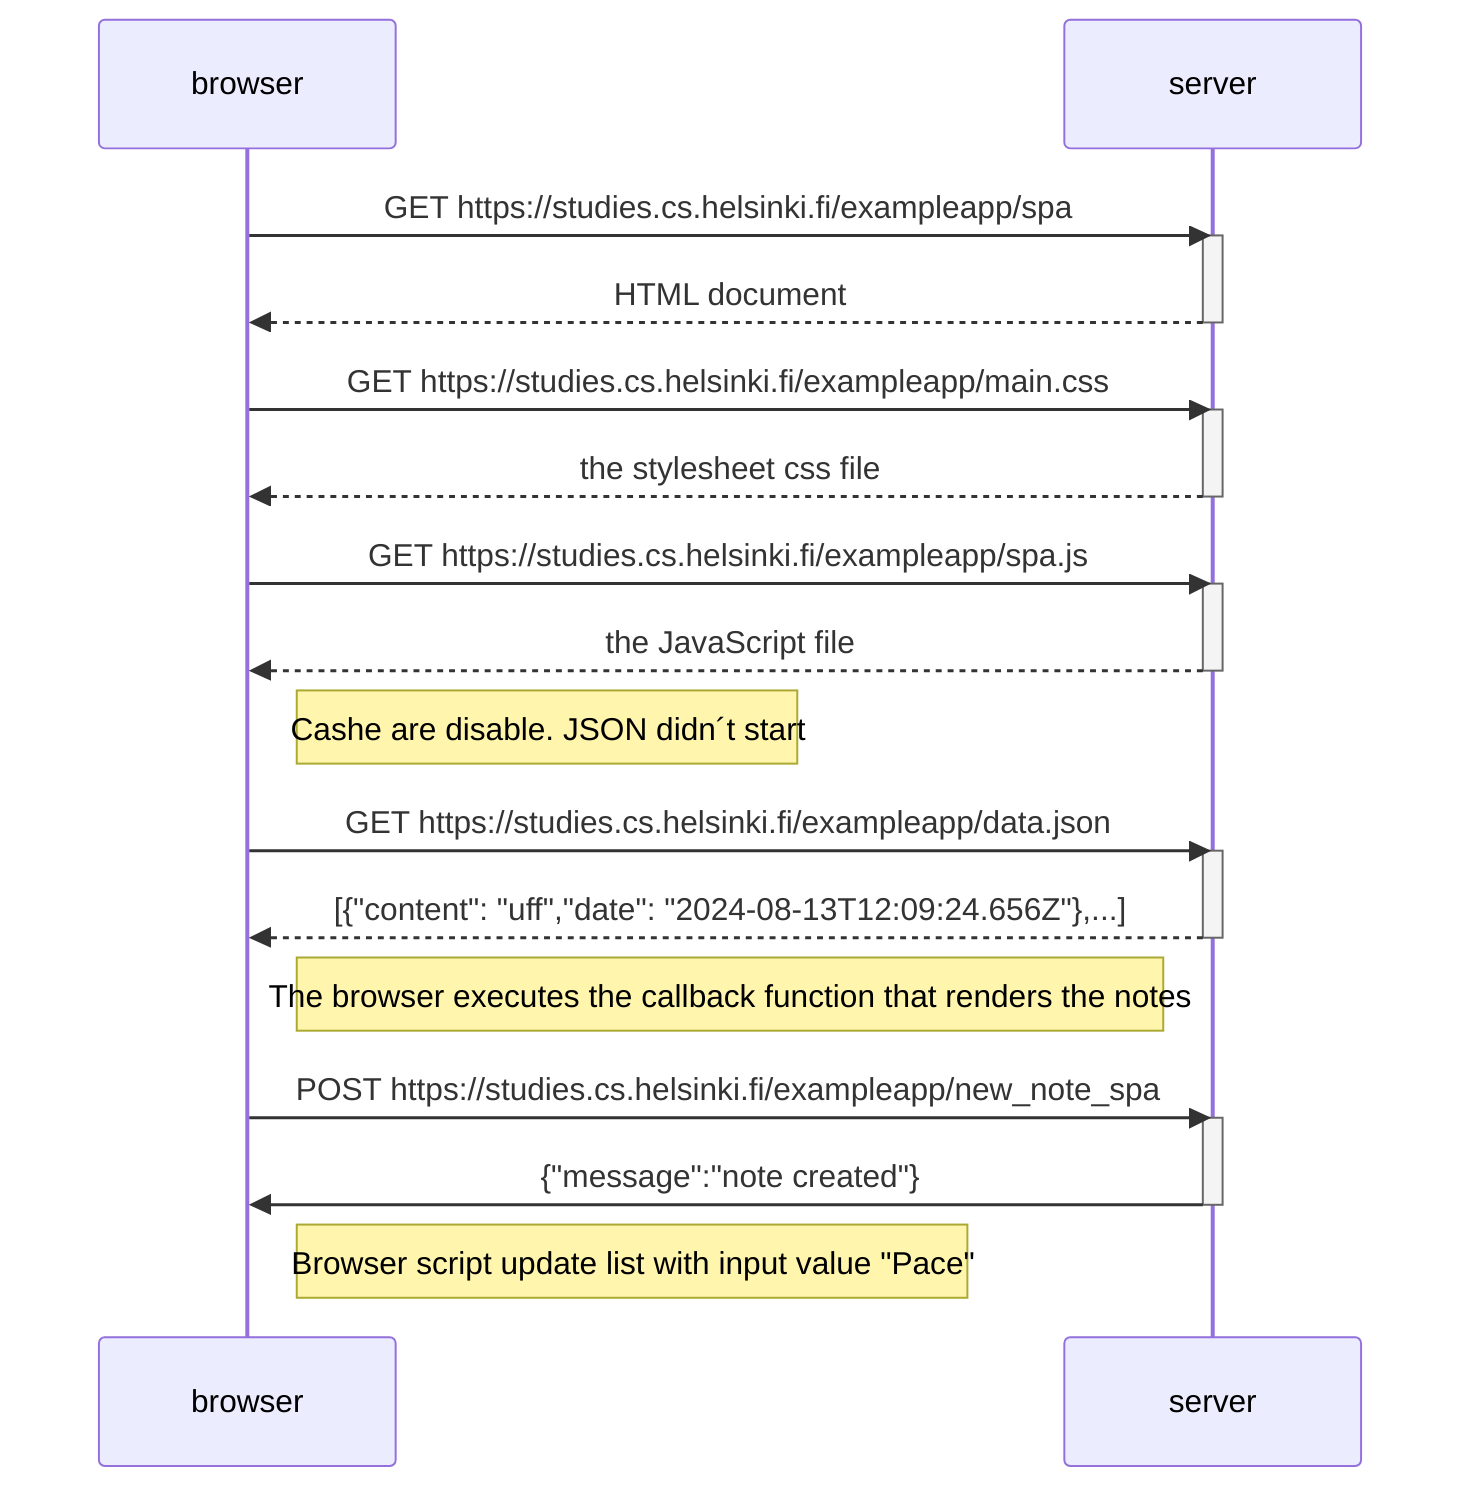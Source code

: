 sequenceDiagram

    participant browser
    participant server

    browser->>server: GET https://studies.cs.helsinki.fi/exampleapp/spa
    activate server
    server-->>browser: HTML document
    deactivate server

    browser->>server: GET https://studies.cs.helsinki.fi/exampleapp/main.css
    activate server
    server-->>browser: the stylesheet css file
    deactivate server

    browser->>server: GET https://studies.cs.helsinki.fi/exampleapp/spa.js
    activate server
    server-->>browser: the JavaScript file
    deactivate server

    Note right of browser: Cashe are disable. JSON didn´t start

    browser->>server: GET https://studies.cs.helsinki.fi/exampleapp/data.json
    activate server
    server-->>browser: [{"content": "uff","date": "2024-08-13T12:09:24.656Z"},...]
    deactivate server

    Note right of browser: The browser executes the callback function that renders the notes

    browser->>server: POST https://studies.cs.helsinki.fi/exampleapp/new_note_spa
    activate server
    server->>browser:  {"message":"note created"}
    deactivate server

    Note right of browser: Browser script update list with input value "Pace"